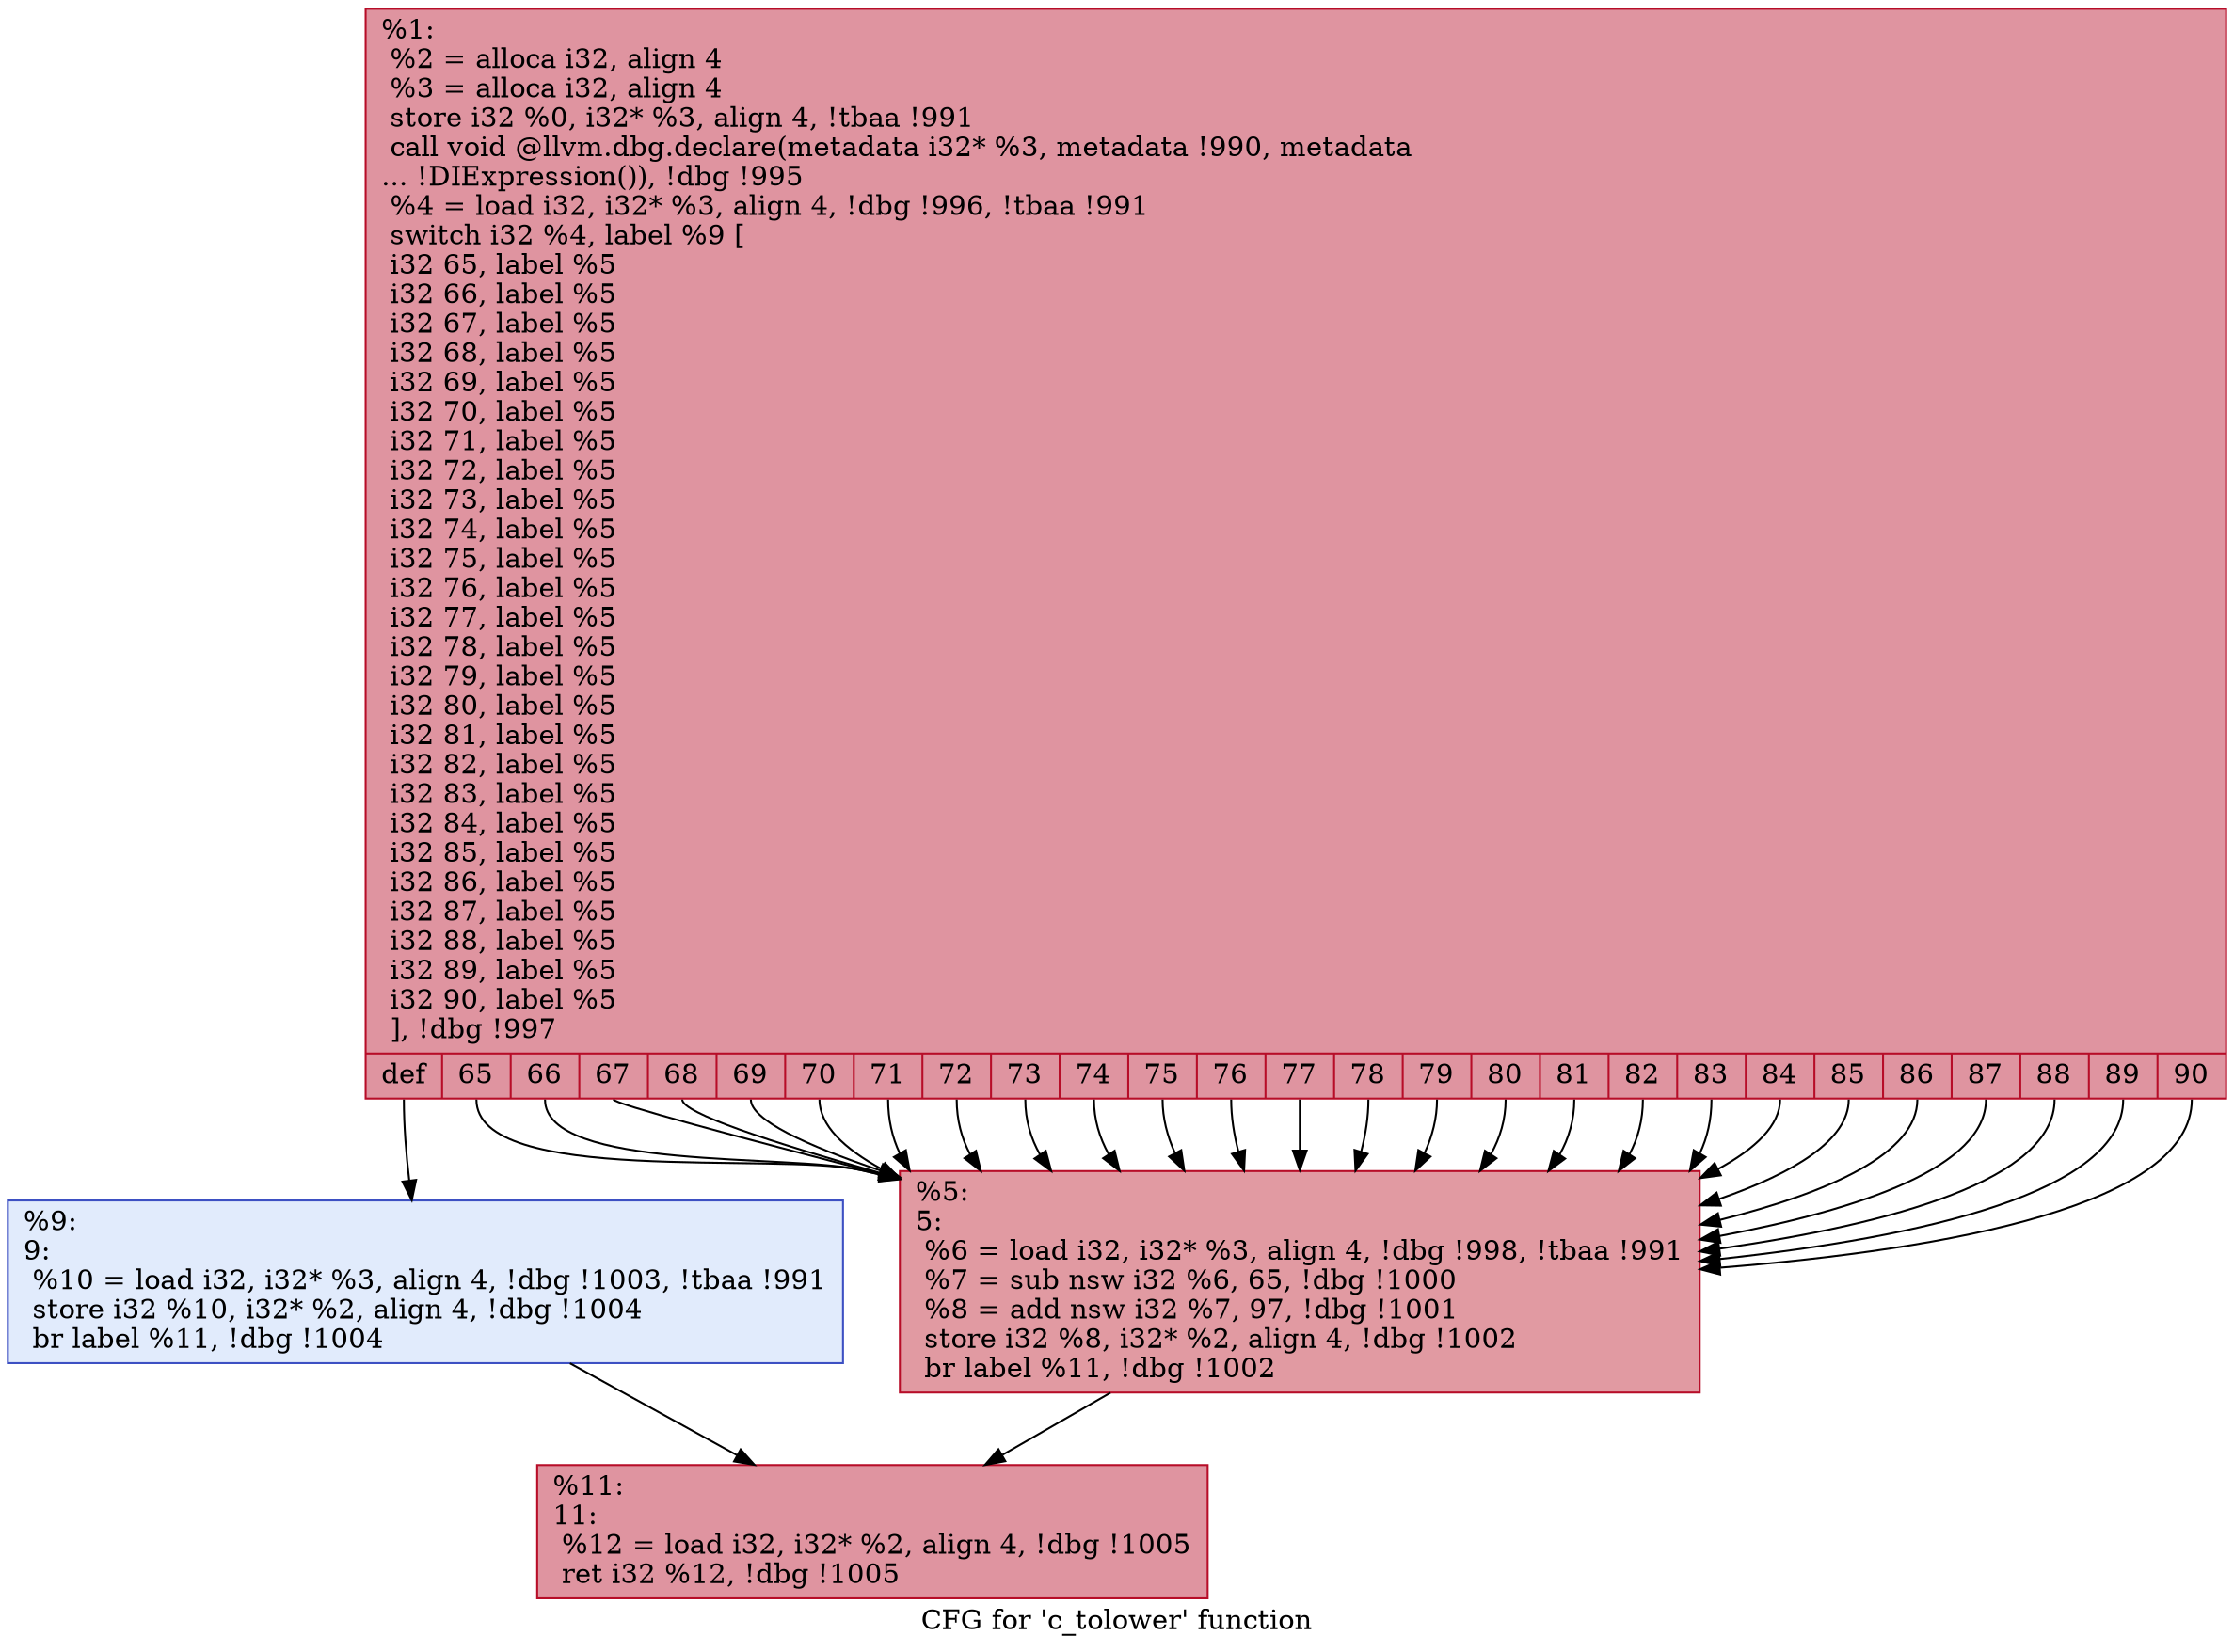 digraph "CFG for 'c_tolower' function" {
	label="CFG for 'c_tolower' function";

	Node0xd901b0 [shape=record,color="#b70d28ff", style=filled, fillcolor="#b70d2870",label="{%1:\l  %2 = alloca i32, align 4\l  %3 = alloca i32, align 4\l  store i32 %0, i32* %3, align 4, !tbaa !991\l  call void @llvm.dbg.declare(metadata i32* %3, metadata !990, metadata\l... !DIExpression()), !dbg !995\l  %4 = load i32, i32* %3, align 4, !dbg !996, !tbaa !991\l  switch i32 %4, label %9 [\l    i32 65, label %5\l    i32 66, label %5\l    i32 67, label %5\l    i32 68, label %5\l    i32 69, label %5\l    i32 70, label %5\l    i32 71, label %5\l    i32 72, label %5\l    i32 73, label %5\l    i32 74, label %5\l    i32 75, label %5\l    i32 76, label %5\l    i32 77, label %5\l    i32 78, label %5\l    i32 79, label %5\l    i32 80, label %5\l    i32 81, label %5\l    i32 82, label %5\l    i32 83, label %5\l    i32 84, label %5\l    i32 85, label %5\l    i32 86, label %5\l    i32 87, label %5\l    i32 88, label %5\l    i32 89, label %5\l    i32 90, label %5\l  ], !dbg !997\l|{<s0>def|<s1>65|<s2>66|<s3>67|<s4>68|<s5>69|<s6>70|<s7>71|<s8>72|<s9>73|<s10>74|<s11>75|<s12>76|<s13>77|<s14>78|<s15>79|<s16>80|<s17>81|<s18>82|<s19>83|<s20>84|<s21>85|<s22>86|<s23>87|<s24>88|<s25>89|<s26>90}}"];
	Node0xd901b0:s0 -> Node0xd90250;
	Node0xd901b0:s1 -> Node0xd90200;
	Node0xd901b0:s2 -> Node0xd90200;
	Node0xd901b0:s3 -> Node0xd90200;
	Node0xd901b0:s4 -> Node0xd90200;
	Node0xd901b0:s5 -> Node0xd90200;
	Node0xd901b0:s6 -> Node0xd90200;
	Node0xd901b0:s7 -> Node0xd90200;
	Node0xd901b0:s8 -> Node0xd90200;
	Node0xd901b0:s9 -> Node0xd90200;
	Node0xd901b0:s10 -> Node0xd90200;
	Node0xd901b0:s11 -> Node0xd90200;
	Node0xd901b0:s12 -> Node0xd90200;
	Node0xd901b0:s13 -> Node0xd90200;
	Node0xd901b0:s14 -> Node0xd90200;
	Node0xd901b0:s15 -> Node0xd90200;
	Node0xd901b0:s16 -> Node0xd90200;
	Node0xd901b0:s17 -> Node0xd90200;
	Node0xd901b0:s18 -> Node0xd90200;
	Node0xd901b0:s19 -> Node0xd90200;
	Node0xd901b0:s20 -> Node0xd90200;
	Node0xd901b0:s21 -> Node0xd90200;
	Node0xd901b0:s22 -> Node0xd90200;
	Node0xd901b0:s23 -> Node0xd90200;
	Node0xd901b0:s24 -> Node0xd90200;
	Node0xd901b0:s25 -> Node0xd90200;
	Node0xd901b0:s26 -> Node0xd90200;
	Node0xd90200 [shape=record,color="#b70d28ff", style=filled, fillcolor="#bb1b2c70",label="{%5:\l5:                                                \l  %6 = load i32, i32* %3, align 4, !dbg !998, !tbaa !991\l  %7 = sub nsw i32 %6, 65, !dbg !1000\l  %8 = add nsw i32 %7, 97, !dbg !1001\l  store i32 %8, i32* %2, align 4, !dbg !1002\l  br label %11, !dbg !1002\l}"];
	Node0xd90200 -> Node0xd902a0;
	Node0xd90250 [shape=record,color="#3d50c3ff", style=filled, fillcolor="#bbd1f870",label="{%9:\l9:                                                \l  %10 = load i32, i32* %3, align 4, !dbg !1003, !tbaa !991\l  store i32 %10, i32* %2, align 4, !dbg !1004\l  br label %11, !dbg !1004\l}"];
	Node0xd90250 -> Node0xd902a0;
	Node0xd902a0 [shape=record,color="#b70d28ff", style=filled, fillcolor="#b70d2870",label="{%11:\l11:                                               \l  %12 = load i32, i32* %2, align 4, !dbg !1005\l  ret i32 %12, !dbg !1005\l}"];
}
